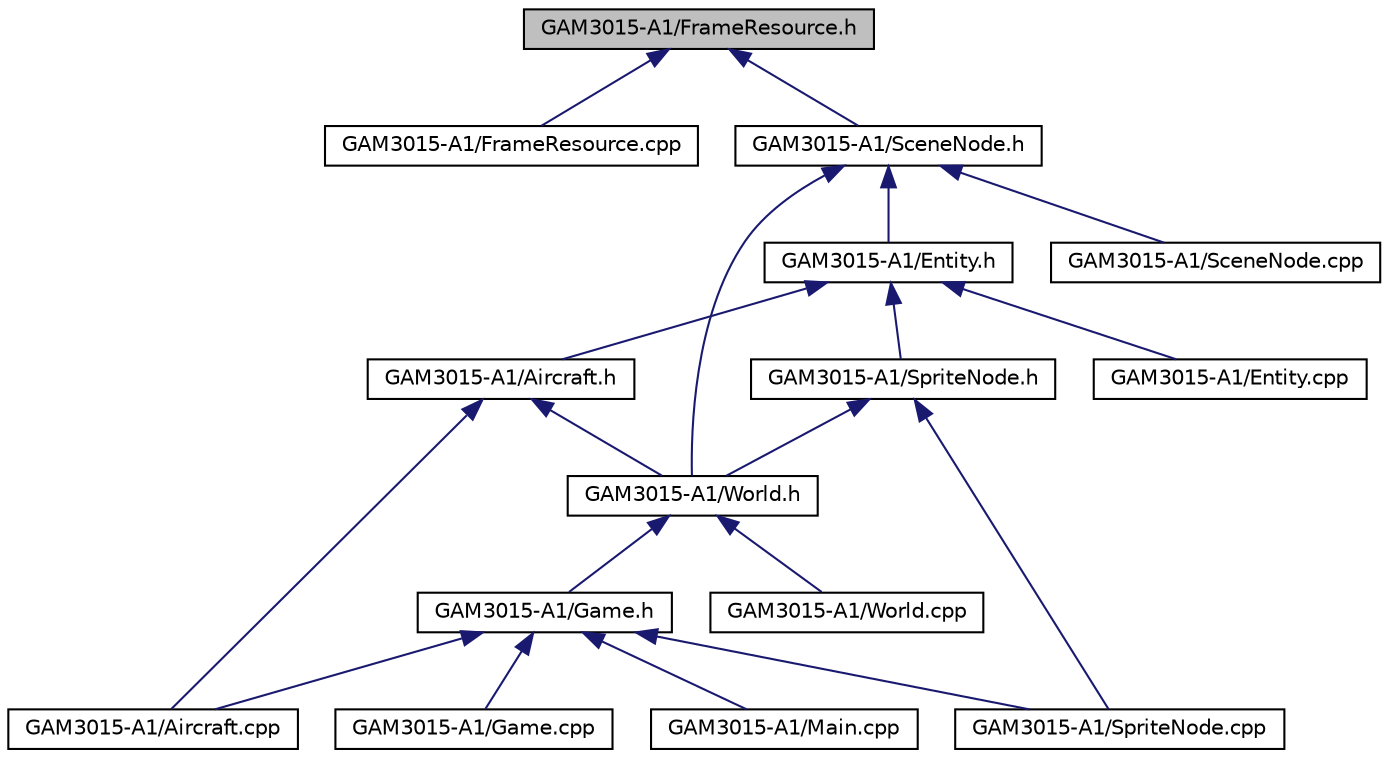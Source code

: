 digraph "GAM3015-A1/FrameResource.h"
{
 // LATEX_PDF_SIZE
  edge [fontname="Helvetica",fontsize="10",labelfontname="Helvetica",labelfontsize="10"];
  node [fontname="Helvetica",fontsize="10",shape=record];
  Node1 [label="GAM3015-A1/FrameResource.h",height=0.2,width=0.4,color="black", fillcolor="grey75", style="filled", fontcolor="black",tooltip=" "];
  Node1 -> Node2 [dir="back",color="midnightblue",fontsize="10",style="solid"];
  Node2 [label="GAM3015-A1/FrameResource.cpp",height=0.2,width=0.4,color="black", fillcolor="white", style="filled",URL="$_frame_resource_8cpp.html",tooltip=" "];
  Node1 -> Node3 [dir="back",color="midnightblue",fontsize="10",style="solid"];
  Node3 [label="GAM3015-A1/SceneNode.h",height=0.2,width=0.4,color="black", fillcolor="white", style="filled",URL="$_scene_node_8h.html",tooltip=" "];
  Node3 -> Node4 [dir="back",color="midnightblue",fontsize="10",style="solid"];
  Node4 [label="GAM3015-A1/Entity.h",height=0.2,width=0.4,color="black", fillcolor="white", style="filled",URL="$_entity_8h.html",tooltip=" "];
  Node4 -> Node5 [dir="back",color="midnightblue",fontsize="10",style="solid"];
  Node5 [label="GAM3015-A1/Aircraft.h",height=0.2,width=0.4,color="black", fillcolor="white", style="filled",URL="$_aircraft_8h.html",tooltip=" "];
  Node5 -> Node6 [dir="back",color="midnightblue",fontsize="10",style="solid"];
  Node6 [label="GAM3015-A1/Aircraft.cpp",height=0.2,width=0.4,color="black", fillcolor="white", style="filled",URL="$_aircraft_8cpp.html",tooltip=" "];
  Node5 -> Node7 [dir="back",color="midnightblue",fontsize="10",style="solid"];
  Node7 [label="GAM3015-A1/World.h",height=0.2,width=0.4,color="black", fillcolor="white", style="filled",URL="$_world_8h.html",tooltip=" "];
  Node7 -> Node8 [dir="back",color="midnightblue",fontsize="10",style="solid"];
  Node8 [label="GAM3015-A1/Game.h",height=0.2,width=0.4,color="black", fillcolor="white", style="filled",URL="$_game_8h.html",tooltip=" "];
  Node8 -> Node6 [dir="back",color="midnightblue",fontsize="10",style="solid"];
  Node8 -> Node9 [dir="back",color="midnightblue",fontsize="10",style="solid"];
  Node9 [label="GAM3015-A1/Game.cpp",height=0.2,width=0.4,color="black", fillcolor="white", style="filled",URL="$_game_8cpp.html",tooltip=" "];
  Node8 -> Node10 [dir="back",color="midnightblue",fontsize="10",style="solid"];
  Node10 [label="GAM3015-A1/Main.cpp",height=0.2,width=0.4,color="black", fillcolor="white", style="filled",URL="$_main_8cpp.html",tooltip=" "];
  Node8 -> Node11 [dir="back",color="midnightblue",fontsize="10",style="solid"];
  Node11 [label="GAM3015-A1/SpriteNode.cpp",height=0.2,width=0.4,color="black", fillcolor="white", style="filled",URL="$_sprite_node_8cpp.html",tooltip=" "];
  Node7 -> Node12 [dir="back",color="midnightblue",fontsize="10",style="solid"];
  Node12 [label="GAM3015-A1/World.cpp",height=0.2,width=0.4,color="black", fillcolor="white", style="filled",URL="$_world_8cpp.html",tooltip=" "];
  Node4 -> Node13 [dir="back",color="midnightblue",fontsize="10",style="solid"];
  Node13 [label="GAM3015-A1/Entity.cpp",height=0.2,width=0.4,color="black", fillcolor="white", style="filled",URL="$_entity_8cpp.html",tooltip=" "];
  Node4 -> Node14 [dir="back",color="midnightblue",fontsize="10",style="solid"];
  Node14 [label="GAM3015-A1/SpriteNode.h",height=0.2,width=0.4,color="black", fillcolor="white", style="filled",URL="$_sprite_node_8h.html",tooltip=" "];
  Node14 -> Node11 [dir="back",color="midnightblue",fontsize="10",style="solid"];
  Node14 -> Node7 [dir="back",color="midnightblue",fontsize="10",style="solid"];
  Node3 -> Node15 [dir="back",color="midnightblue",fontsize="10",style="solid"];
  Node15 [label="GAM3015-A1/SceneNode.cpp",height=0.2,width=0.4,color="black", fillcolor="white", style="filled",URL="$_scene_node_8cpp.html",tooltip=" "];
  Node3 -> Node7 [dir="back",color="midnightblue",fontsize="10",style="solid"];
}
